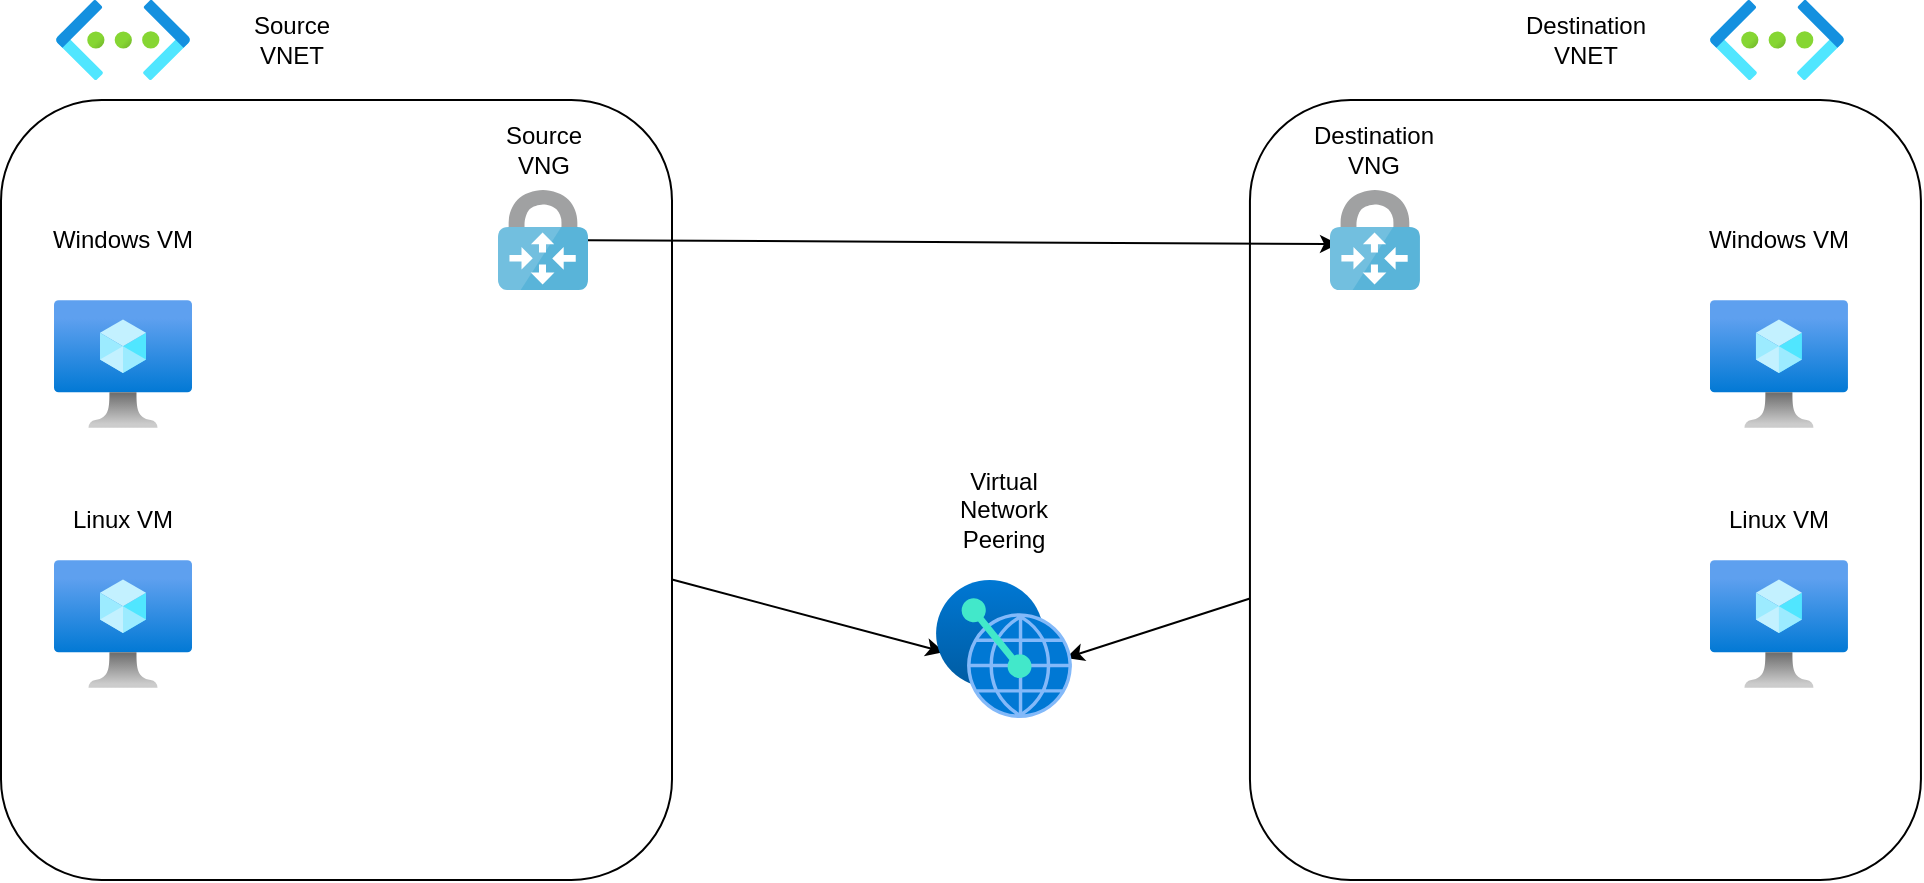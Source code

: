 <mxfile>
    <diagram id="S_AeoeWWONC35P2ovLx1" name="Page-1">
        <mxGraphModel dx="1216" dy="779" grid="1" gridSize="10" guides="1" tooltips="1" connect="1" arrows="1" fold="1" page="1" pageScale="1" pageWidth="1100" pageHeight="1100" math="0" shadow="0">
            <root>
                <mxCell id="0"/>
                <mxCell id="1" parent="0"/>
                <mxCell id="30" style="edgeStyle=none;html=1;entryX=0.059;entryY=0.522;entryDx=0;entryDy=0;entryPerimeter=0;" edge="1" parent="1" source="7" target="9">
                    <mxGeometry relative="1" as="geometry">
                        <mxPoint x="390" y="430" as="targetPoint"/>
                    </mxGeometry>
                </mxCell>
                <mxCell id="7" value="" style="rounded=1;whiteSpace=wrap;html=1;" parent="1" vertex="1">
                    <mxGeometry x="14.5" y="150" width="335.5" height="390" as="geometry"/>
                </mxCell>
                <mxCell id="29" style="edgeStyle=none;html=1;entryX=0.956;entryY=0.565;entryDx=0;entryDy=0;entryPerimeter=0;" edge="1" parent="1" source="8" target="9">
                    <mxGeometry relative="1" as="geometry">
                        <mxPoint x="599.998" y="426.984" as="targetPoint"/>
                    </mxGeometry>
                </mxCell>
                <mxCell id="8" value="" style="rounded=1;whiteSpace=wrap;html=1;" parent="1" vertex="1">
                    <mxGeometry x="638.97" y="150" width="335.5" height="390" as="geometry"/>
                </mxCell>
                <mxCell id="2" value="" style="aspect=fixed;html=1;points=[];align=center;image;fontSize=12;image=img/lib/azure2/compute/Virtual_Machine.svg;" parent="1" vertex="1">
                    <mxGeometry x="41" y="250" width="69" height="64" as="geometry"/>
                </mxCell>
                <mxCell id="3" value="" style="aspect=fixed;html=1;points=[];align=center;image;fontSize=12;image=img/lib/azure2/compute/Virtual_Machine.svg;" parent="1" vertex="1">
                    <mxGeometry x="868.97" y="250" width="69" height="64" as="geometry"/>
                </mxCell>
                <mxCell id="4" value="" style="aspect=fixed;html=1;points=[];align=center;image;fontSize=12;image=img/lib/azure2/networking/Virtual_Networks.svg;" parent="1" vertex="1">
                    <mxGeometry x="42" y="100" width="67" height="40" as="geometry"/>
                </mxCell>
                <mxCell id="5" value="" style="aspect=fixed;html=1;points=[];align=center;image;fontSize=12;image=img/lib/azure2/networking/Virtual_Networks.svg;" parent="1" vertex="1">
                    <mxGeometry x="868.97" y="100" width="67" height="40" as="geometry"/>
                </mxCell>
                <mxCell id="9" value="" style="aspect=fixed;html=1;points=[];align=center;image;fontSize=12;image=img/lib/azure2/other/Peering_Service.svg;" parent="1" vertex="1">
                    <mxGeometry x="482" y="390" width="68" height="69" as="geometry"/>
                </mxCell>
                <mxCell id="10" value="Source VNET" style="text;html=1;strokeColor=none;fillColor=none;align=center;verticalAlign=middle;whiteSpace=wrap;rounded=0;" parent="1" vertex="1">
                    <mxGeometry x="130" y="105" width="60" height="30" as="geometry"/>
                </mxCell>
                <mxCell id="14" value="Destination&lt;br&gt;VNET" style="text;html=1;strokeColor=none;fillColor=none;align=center;verticalAlign=middle;whiteSpace=wrap;rounded=0;" parent="1" vertex="1">
                    <mxGeometry x="776.72" y="105" width="60" height="30" as="geometry"/>
                </mxCell>
                <mxCell id="15" value="Windows VM" style="text;html=1;strokeColor=none;fillColor=none;align=center;verticalAlign=middle;whiteSpace=wrap;rounded=0;" parent="1" vertex="1">
                    <mxGeometry x="38.25" y="200" width="74.5" height="40" as="geometry"/>
                </mxCell>
                <mxCell id="18" value="Virtual Network Peering" style="text;html=1;strokeColor=none;fillColor=none;align=center;verticalAlign=middle;whiteSpace=wrap;rounded=0;" parent="1" vertex="1">
                    <mxGeometry x="486" y="340" width="60" height="30" as="geometry"/>
                </mxCell>
                <mxCell id="31" style="edgeStyle=none;html=1;entryX=0.09;entryY=0.54;entryDx=0;entryDy=0;entryPerimeter=0;" edge="1" parent="1" source="19" target="20">
                    <mxGeometry relative="1" as="geometry"/>
                </mxCell>
                <mxCell id="19" value="" style="sketch=0;aspect=fixed;html=1;points=[];align=center;image;fontSize=12;image=img/lib/mscae/VPN_Gateway.svg;" vertex="1" parent="1">
                    <mxGeometry x="263" y="195" width="45" height="50" as="geometry"/>
                </mxCell>
                <mxCell id="20" value="" style="sketch=0;aspect=fixed;html=1;points=[];align=center;image;fontSize=12;image=img/lib/mscae/VPN_Gateway.svg;" vertex="1" parent="1">
                    <mxGeometry x="678.97" y="195" width="45" height="50" as="geometry"/>
                </mxCell>
                <mxCell id="21" value="Windows VM" style="text;html=1;strokeColor=none;fillColor=none;align=center;verticalAlign=middle;whiteSpace=wrap;rounded=0;" vertex="1" parent="1">
                    <mxGeometry x="866.22" y="200" width="74.5" height="40" as="geometry"/>
                </mxCell>
                <mxCell id="22" value="" style="aspect=fixed;html=1;points=[];align=center;image;fontSize=12;image=img/lib/azure2/compute/Virtual_Machine.svg;" vertex="1" parent="1">
                    <mxGeometry x="41" y="380" width="69" height="64" as="geometry"/>
                </mxCell>
                <mxCell id="23" value="" style="aspect=fixed;html=1;points=[];align=center;image;fontSize=12;image=img/lib/azure2/compute/Virtual_Machine.svg;" vertex="1" parent="1">
                    <mxGeometry x="868.97" y="380" width="69" height="64" as="geometry"/>
                </mxCell>
                <mxCell id="24" value="Linux VM" style="text;html=1;strokeColor=none;fillColor=none;align=center;verticalAlign=middle;whiteSpace=wrap;rounded=0;" vertex="1" parent="1">
                    <mxGeometry x="38.25" y="340" width="74.5" height="40" as="geometry"/>
                </mxCell>
                <mxCell id="25" value="Linux VM" style="text;html=1;strokeColor=none;fillColor=none;align=center;verticalAlign=middle;whiteSpace=wrap;rounded=0;" vertex="1" parent="1">
                    <mxGeometry x="866.22" y="340" width="74.5" height="40" as="geometry"/>
                </mxCell>
                <mxCell id="27" value="Source VNG" style="text;html=1;strokeColor=none;fillColor=none;align=center;verticalAlign=middle;whiteSpace=wrap;rounded=0;" vertex="1" parent="1">
                    <mxGeometry x="255.5" y="160" width="60" height="30" as="geometry"/>
                </mxCell>
                <mxCell id="28" value="Destination&lt;br&gt;VNG" style="text;html=1;strokeColor=none;fillColor=none;align=center;verticalAlign=middle;whiteSpace=wrap;rounded=0;" vertex="1" parent="1">
                    <mxGeometry x="671.47" y="160" width="60" height="30" as="geometry"/>
                </mxCell>
            </root>
        </mxGraphModel>
    </diagram>
</mxfile>